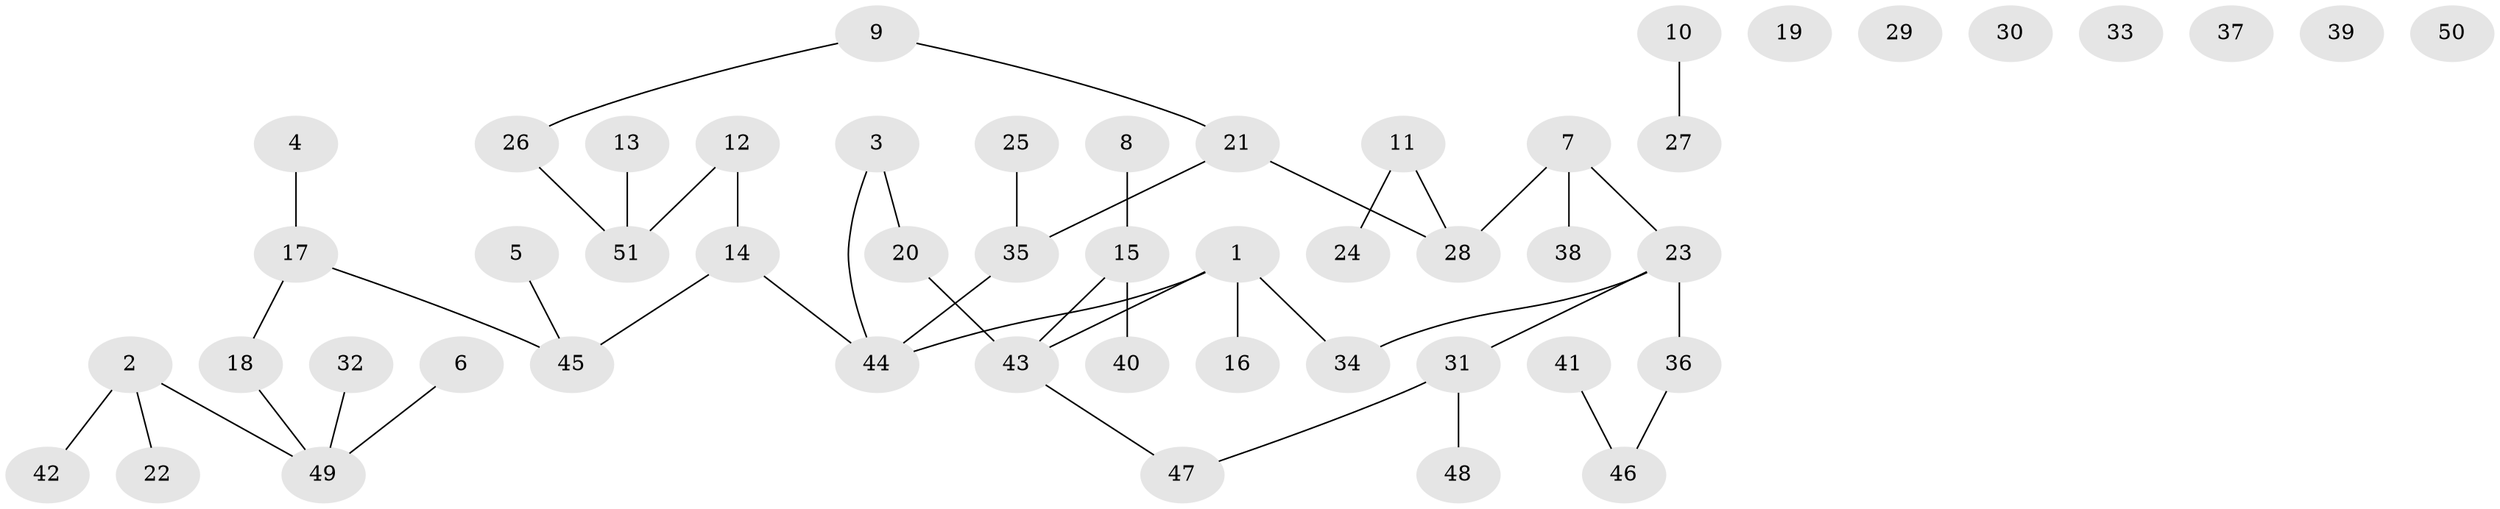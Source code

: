 // coarse degree distribution, {1: 0.26666666666666666, 4: 0.2, 2: 0.4, 3: 0.13333333333333333}
// Generated by graph-tools (version 1.1) at 2025/35/03/04/25 23:35:54]
// undirected, 51 vertices, 46 edges
graph export_dot {
  node [color=gray90,style=filled];
  1;
  2;
  3;
  4;
  5;
  6;
  7;
  8;
  9;
  10;
  11;
  12;
  13;
  14;
  15;
  16;
  17;
  18;
  19;
  20;
  21;
  22;
  23;
  24;
  25;
  26;
  27;
  28;
  29;
  30;
  31;
  32;
  33;
  34;
  35;
  36;
  37;
  38;
  39;
  40;
  41;
  42;
  43;
  44;
  45;
  46;
  47;
  48;
  49;
  50;
  51;
  1 -- 16;
  1 -- 34;
  1 -- 43;
  1 -- 44;
  2 -- 22;
  2 -- 42;
  2 -- 49;
  3 -- 20;
  3 -- 44;
  4 -- 17;
  5 -- 45;
  6 -- 49;
  7 -- 23;
  7 -- 28;
  7 -- 38;
  8 -- 15;
  9 -- 21;
  9 -- 26;
  10 -- 27;
  11 -- 24;
  11 -- 28;
  12 -- 14;
  12 -- 51;
  13 -- 51;
  14 -- 44;
  14 -- 45;
  15 -- 40;
  15 -- 43;
  17 -- 18;
  17 -- 45;
  18 -- 49;
  20 -- 43;
  21 -- 28;
  21 -- 35;
  23 -- 31;
  23 -- 34;
  23 -- 36;
  25 -- 35;
  26 -- 51;
  31 -- 47;
  31 -- 48;
  32 -- 49;
  35 -- 44;
  36 -- 46;
  41 -- 46;
  43 -- 47;
}
